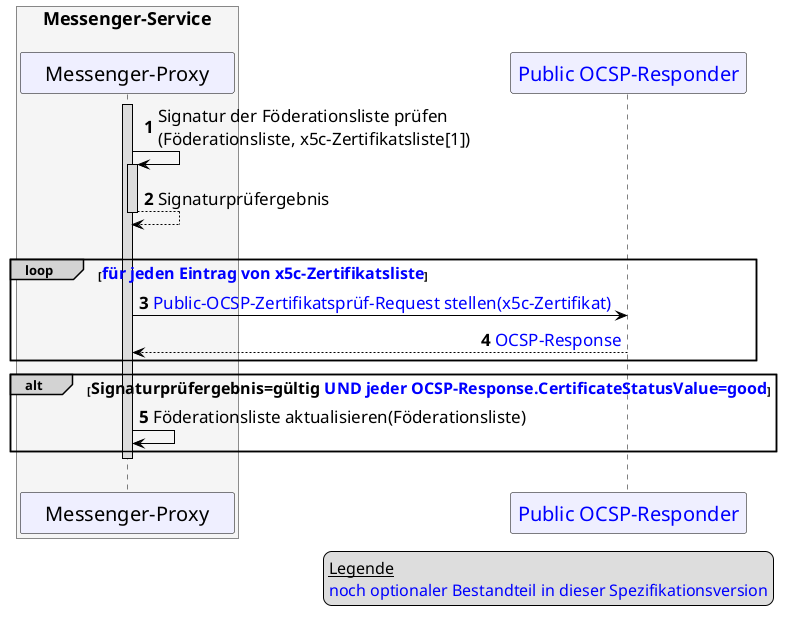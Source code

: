 /' 
# TI-Messenger 1.1.1
# TI-Messenger-Dienst
# UC - 
# Sequence Diagram
# Name: Signatur der Föderationsliste prüfen
'/

@startuml
skinparam sequenceMessageAlign direction
skinparam minClassWidth 200
skinparam BoxPadding 1
skinparam sequenceReferenceHeaderBackgroundColor palegreen
scale max 2048 width

skinparam sequence {
ArrowColor black
ArrowFontSize 17
ActorBorderColor black
LifeLineBorderColor black
LifeLineBackgroundColor Gainsboro

ParticipantBorderColor Motivation
ParticipantBackgroundColor Motivation
ParticipantFontName Impact
ParticipantFontSize 20
ParticipantFontColor black
ParticipantBorderColor Black
ParticipantBackgroundColor MOTIVATION

ActorBackgroundColor Gainsboro
ActorFontColor black
ActorFontSize 20
ActorFontName Aapex
}

autonumber

box <size:18>Messenger-Service\n #WhiteSmoke
participant MP as "Messenger-Proxy"
end box
participant OCSP as "<font color=blue>Public OCSP-Responder</font>"

legend bottom right
    <size:16>__Legende__</size>
    <size:16><font color=blue>noch optionaler Bestandteil in dieser Spezifikationsversion</font></size>
endlegend

activate MP
MP->MP++: Signatur der Föderationsliste prüfen\n(Föderationsliste, x5c-Zertifikatsliste[1])
return Signaturprüfergebnis
|||
loop#LightGrey <size:16><font color=blue>für jeden Eintrag von x5c-Zertifikatsliste</font></size>
  MP->OCSP: <font color=blue>Public-OCSP-Zertifikatsprüf-Request stellen(x5c-Zertifikat)</font>
  MP<--OCSP: <font color=blue>OCSP-Response</font>
end
alt#LightGrey <size:16>Signaturprüfergebnis=gültig <font color=blue>UND jeder OCSP-Response.CertificateStatusValue=good</font></size>
  MP->MP: Föderationsliste aktualisieren(Föderationsliste)
end
deactivate MP
|||

@enduml
